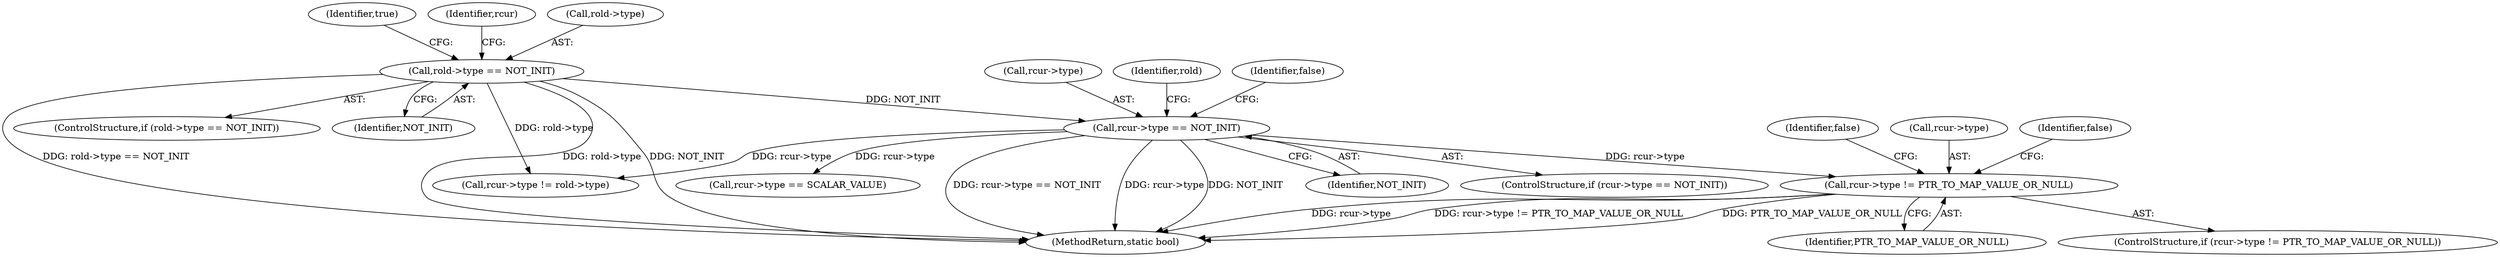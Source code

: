 digraph "0_linux_179d1c5602997fef5a940c6ddcf31212cbfebd14@pointer" {
"1000218" [label="(Call,rcur->type != PTR_TO_MAP_VALUE_OR_NULL)"];
"1000139" [label="(Call,rcur->type == NOT_INIT)"];
"1000131" [label="(Call,rold->type == NOT_INIT)"];
"1000139" [label="(Call,rcur->type == NOT_INIT)"];
"1000307" [label="(MethodReturn,static bool)"];
"1000224" [label="(Identifier,false)"];
"1000130" [label="(ControlStructure,if (rold->type == NOT_INIT))"];
"1000137" [label="(Identifier,true)"];
"1000143" [label="(Identifier,NOT_INIT)"];
"1000222" [label="(Identifier,PTR_TO_MAP_VALUE_OR_NULL)"];
"1000141" [label="(Identifier,rcur)"];
"1000140" [label="(Call,rcur->type)"];
"1000219" [label="(Call,rcur->type)"];
"1000148" [label="(Identifier,rold)"];
"1000135" [label="(Identifier,NOT_INIT)"];
"1000138" [label="(ControlStructure,if (rcur->type == NOT_INIT))"];
"1000217" [label="(ControlStructure,if (rcur->type != PTR_TO_MAP_VALUE_OR_NULL))"];
"1000153" [label="(Call,rcur->type == SCALAR_VALUE)"];
"1000131" [label="(Call,rold->type == NOT_INIT)"];
"1000226" [label="(Identifier,false)"];
"1000132" [label="(Call,rold->type)"];
"1000218" [label="(Call,rcur->type != PTR_TO_MAP_VALUE_OR_NULL)"];
"1000145" [label="(Identifier,false)"];
"1000239" [label="(Call,rcur->type != rold->type)"];
"1000218" -> "1000217"  [label="AST: "];
"1000218" -> "1000222"  [label="CFG: "];
"1000219" -> "1000218"  [label="AST: "];
"1000222" -> "1000218"  [label="AST: "];
"1000224" -> "1000218"  [label="CFG: "];
"1000226" -> "1000218"  [label="CFG: "];
"1000218" -> "1000307"  [label="DDG: rcur->type"];
"1000218" -> "1000307"  [label="DDG: rcur->type != PTR_TO_MAP_VALUE_OR_NULL"];
"1000218" -> "1000307"  [label="DDG: PTR_TO_MAP_VALUE_OR_NULL"];
"1000139" -> "1000218"  [label="DDG: rcur->type"];
"1000139" -> "1000138"  [label="AST: "];
"1000139" -> "1000143"  [label="CFG: "];
"1000140" -> "1000139"  [label="AST: "];
"1000143" -> "1000139"  [label="AST: "];
"1000145" -> "1000139"  [label="CFG: "];
"1000148" -> "1000139"  [label="CFG: "];
"1000139" -> "1000307"  [label="DDG: rcur->type == NOT_INIT"];
"1000139" -> "1000307"  [label="DDG: rcur->type"];
"1000139" -> "1000307"  [label="DDG: NOT_INIT"];
"1000131" -> "1000139"  [label="DDG: NOT_INIT"];
"1000139" -> "1000153"  [label="DDG: rcur->type"];
"1000139" -> "1000239"  [label="DDG: rcur->type"];
"1000131" -> "1000130"  [label="AST: "];
"1000131" -> "1000135"  [label="CFG: "];
"1000132" -> "1000131"  [label="AST: "];
"1000135" -> "1000131"  [label="AST: "];
"1000137" -> "1000131"  [label="CFG: "];
"1000141" -> "1000131"  [label="CFG: "];
"1000131" -> "1000307"  [label="DDG: rold->type"];
"1000131" -> "1000307"  [label="DDG: NOT_INIT"];
"1000131" -> "1000307"  [label="DDG: rold->type == NOT_INIT"];
"1000131" -> "1000239"  [label="DDG: rold->type"];
}
